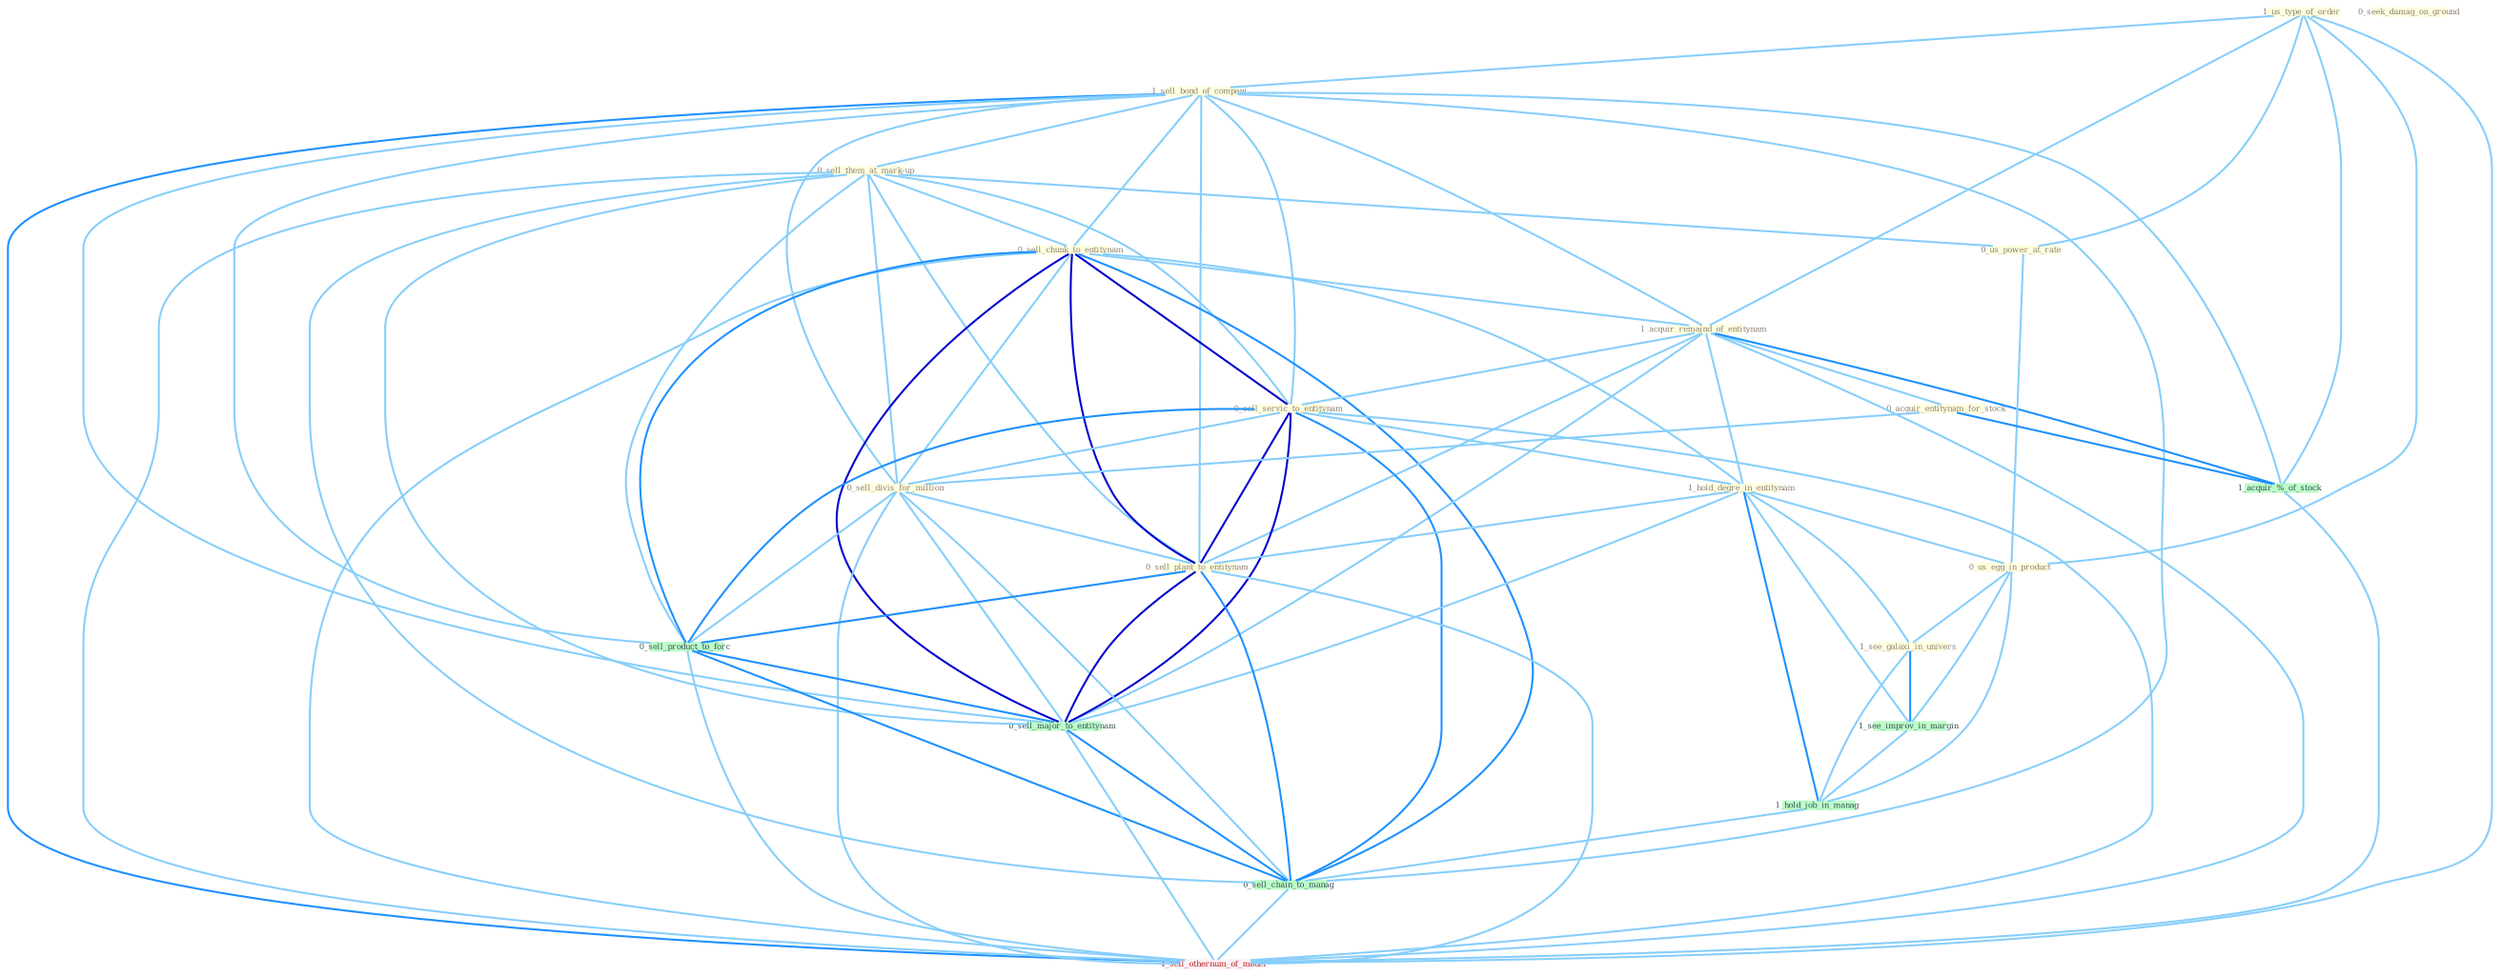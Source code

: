 Graph G{ 
    node
    [shape=polygon,style=filled,width=.5,height=.06,color="#BDFCC9",fixedsize=true,fontsize=4,
    fontcolor="#2f4f4f"];
    {node
    [color="#ffffe0", fontcolor="#8b7d6b"] "1_us_type_of_order " "0_seek_damag_on_ground " "1_sell_bond_of_compani " "0_sell_them_at_mark-up " "0_sell_chunk_to_entitynam " "1_acquir_remaind_of_entitynam " "0_us_power_at_rate " "0_sell_servic_to_entitynam " "1_hold_degre_in_entitynam " "0_acquir_entitynam_for_stock " "0_sell_divis_for_million " "0_us_egg_in_product " "1_see_galaxi_in_univers " "0_sell_plant_to_entitynam "}
{node [color="#fff0f5", fontcolor="#b22222"] "1_sell_othernum_of_model "}
edge [color="#B0E2FF"];

	"1_us_type_of_order " -- "1_sell_bond_of_compani " [w="1", color="#87cefa" ];
	"1_us_type_of_order " -- "1_acquir_remaind_of_entitynam " [w="1", color="#87cefa" ];
	"1_us_type_of_order " -- "0_us_power_at_rate " [w="1", color="#87cefa" ];
	"1_us_type_of_order " -- "0_us_egg_in_product " [w="1", color="#87cefa" ];
	"1_us_type_of_order " -- "1_acquir_%_of_stock " [w="1", color="#87cefa" ];
	"1_us_type_of_order " -- "1_sell_othernum_of_model " [w="1", color="#87cefa" ];
	"1_sell_bond_of_compani " -- "0_sell_them_at_mark-up " [w="1", color="#87cefa" ];
	"1_sell_bond_of_compani " -- "0_sell_chunk_to_entitynam " [w="1", color="#87cefa" ];
	"1_sell_bond_of_compani " -- "1_acquir_remaind_of_entitynam " [w="1", color="#87cefa" ];
	"1_sell_bond_of_compani " -- "0_sell_servic_to_entitynam " [w="1", color="#87cefa" ];
	"1_sell_bond_of_compani " -- "0_sell_divis_for_million " [w="1", color="#87cefa" ];
	"1_sell_bond_of_compani " -- "0_sell_plant_to_entitynam " [w="1", color="#87cefa" ];
	"1_sell_bond_of_compani " -- "1_acquir_%_of_stock " [w="1", color="#87cefa" ];
	"1_sell_bond_of_compani " -- "0_sell_product_to_forc " [w="1", color="#87cefa" ];
	"1_sell_bond_of_compani " -- "0_sell_major_to_entitynam " [w="1", color="#87cefa" ];
	"1_sell_bond_of_compani " -- "0_sell_chain_to_manag " [w="1", color="#87cefa" ];
	"1_sell_bond_of_compani " -- "1_sell_othernum_of_model " [w="2", color="#1e90ff" , len=0.8];
	"0_sell_them_at_mark-up " -- "0_sell_chunk_to_entitynam " [w="1", color="#87cefa" ];
	"0_sell_them_at_mark-up " -- "0_us_power_at_rate " [w="1", color="#87cefa" ];
	"0_sell_them_at_mark-up " -- "0_sell_servic_to_entitynam " [w="1", color="#87cefa" ];
	"0_sell_them_at_mark-up " -- "0_sell_divis_for_million " [w="1", color="#87cefa" ];
	"0_sell_them_at_mark-up " -- "0_sell_plant_to_entitynam " [w="1", color="#87cefa" ];
	"0_sell_them_at_mark-up " -- "0_sell_product_to_forc " [w="1", color="#87cefa" ];
	"0_sell_them_at_mark-up " -- "0_sell_major_to_entitynam " [w="1", color="#87cefa" ];
	"0_sell_them_at_mark-up " -- "0_sell_chain_to_manag " [w="1", color="#87cefa" ];
	"0_sell_them_at_mark-up " -- "1_sell_othernum_of_model " [w="1", color="#87cefa" ];
	"0_sell_chunk_to_entitynam " -- "1_acquir_remaind_of_entitynam " [w="1", color="#87cefa" ];
	"0_sell_chunk_to_entitynam " -- "0_sell_servic_to_entitynam " [w="3", color="#0000cd" , len=0.6];
	"0_sell_chunk_to_entitynam " -- "1_hold_degre_in_entitynam " [w="1", color="#87cefa" ];
	"0_sell_chunk_to_entitynam " -- "0_sell_divis_for_million " [w="1", color="#87cefa" ];
	"0_sell_chunk_to_entitynam " -- "0_sell_plant_to_entitynam " [w="3", color="#0000cd" , len=0.6];
	"0_sell_chunk_to_entitynam " -- "0_sell_product_to_forc " [w="2", color="#1e90ff" , len=0.8];
	"0_sell_chunk_to_entitynam " -- "0_sell_major_to_entitynam " [w="3", color="#0000cd" , len=0.6];
	"0_sell_chunk_to_entitynam " -- "0_sell_chain_to_manag " [w="2", color="#1e90ff" , len=0.8];
	"0_sell_chunk_to_entitynam " -- "1_sell_othernum_of_model " [w="1", color="#87cefa" ];
	"1_acquir_remaind_of_entitynam " -- "0_sell_servic_to_entitynam " [w="1", color="#87cefa" ];
	"1_acquir_remaind_of_entitynam " -- "1_hold_degre_in_entitynam " [w="1", color="#87cefa" ];
	"1_acquir_remaind_of_entitynam " -- "0_acquir_entitynam_for_stock " [w="1", color="#87cefa" ];
	"1_acquir_remaind_of_entitynam " -- "0_sell_plant_to_entitynam " [w="1", color="#87cefa" ];
	"1_acquir_remaind_of_entitynam " -- "1_acquir_%_of_stock " [w="2", color="#1e90ff" , len=0.8];
	"1_acquir_remaind_of_entitynam " -- "0_sell_major_to_entitynam " [w="1", color="#87cefa" ];
	"1_acquir_remaind_of_entitynam " -- "1_sell_othernum_of_model " [w="1", color="#87cefa" ];
	"0_us_power_at_rate " -- "0_us_egg_in_product " [w="1", color="#87cefa" ];
	"0_sell_servic_to_entitynam " -- "1_hold_degre_in_entitynam " [w="1", color="#87cefa" ];
	"0_sell_servic_to_entitynam " -- "0_sell_divis_for_million " [w="1", color="#87cefa" ];
	"0_sell_servic_to_entitynam " -- "0_sell_plant_to_entitynam " [w="3", color="#0000cd" , len=0.6];
	"0_sell_servic_to_entitynam " -- "0_sell_product_to_forc " [w="2", color="#1e90ff" , len=0.8];
	"0_sell_servic_to_entitynam " -- "0_sell_major_to_entitynam " [w="3", color="#0000cd" , len=0.6];
	"0_sell_servic_to_entitynam " -- "0_sell_chain_to_manag " [w="2", color="#1e90ff" , len=0.8];
	"0_sell_servic_to_entitynam " -- "1_sell_othernum_of_model " [w="1", color="#87cefa" ];
	"1_hold_degre_in_entitynam " -- "0_us_egg_in_product " [w="1", color="#87cefa" ];
	"1_hold_degre_in_entitynam " -- "1_see_galaxi_in_univers " [w="1", color="#87cefa" ];
	"1_hold_degre_in_entitynam " -- "0_sell_plant_to_entitynam " [w="1", color="#87cefa" ];
	"1_hold_degre_in_entitynam " -- "1_see_improv_in_margin " [w="1", color="#87cefa" ];
	"1_hold_degre_in_entitynam " -- "1_hold_job_in_manag " [w="2", color="#1e90ff" , len=0.8];
	"1_hold_degre_in_entitynam " -- "0_sell_major_to_entitynam " [w="1", color="#87cefa" ];
	"0_acquir_entitynam_for_stock " -- "0_sell_divis_for_million " [w="1", color="#87cefa" ];
	"0_acquir_entitynam_for_stock " -- "1_acquir_%_of_stock " [w="2", color="#1e90ff" , len=0.8];
	"0_sell_divis_for_million " -- "0_sell_plant_to_entitynam " [w="1", color="#87cefa" ];
	"0_sell_divis_for_million " -- "0_sell_product_to_forc " [w="1", color="#87cefa" ];
	"0_sell_divis_for_million " -- "0_sell_major_to_entitynam " [w="1", color="#87cefa" ];
	"0_sell_divis_for_million " -- "0_sell_chain_to_manag " [w="1", color="#87cefa" ];
	"0_sell_divis_for_million " -- "1_sell_othernum_of_model " [w="1", color="#87cefa" ];
	"0_us_egg_in_product " -- "1_see_galaxi_in_univers " [w="1", color="#87cefa" ];
	"0_us_egg_in_product " -- "1_see_improv_in_margin " [w="1", color="#87cefa" ];
	"0_us_egg_in_product " -- "1_hold_job_in_manag " [w="1", color="#87cefa" ];
	"1_see_galaxi_in_univers " -- "1_see_improv_in_margin " [w="2", color="#1e90ff" , len=0.8];
	"1_see_galaxi_in_univers " -- "1_hold_job_in_manag " [w="1", color="#87cefa" ];
	"0_sell_plant_to_entitynam " -- "0_sell_product_to_forc " [w="2", color="#1e90ff" , len=0.8];
	"0_sell_plant_to_entitynam " -- "0_sell_major_to_entitynam " [w="3", color="#0000cd" , len=0.6];
	"0_sell_plant_to_entitynam " -- "0_sell_chain_to_manag " [w="2", color="#1e90ff" , len=0.8];
	"0_sell_plant_to_entitynam " -- "1_sell_othernum_of_model " [w="1", color="#87cefa" ];
	"1_see_improv_in_margin " -- "1_hold_job_in_manag " [w="1", color="#87cefa" ];
	"1_acquir_%_of_stock " -- "1_sell_othernum_of_model " [w="1", color="#87cefa" ];
	"1_hold_job_in_manag " -- "0_sell_chain_to_manag " [w="1", color="#87cefa" ];
	"0_sell_product_to_forc " -- "0_sell_major_to_entitynam " [w="2", color="#1e90ff" , len=0.8];
	"0_sell_product_to_forc " -- "0_sell_chain_to_manag " [w="2", color="#1e90ff" , len=0.8];
	"0_sell_product_to_forc " -- "1_sell_othernum_of_model " [w="1", color="#87cefa" ];
	"0_sell_major_to_entitynam " -- "0_sell_chain_to_manag " [w="2", color="#1e90ff" , len=0.8];
	"0_sell_major_to_entitynam " -- "1_sell_othernum_of_model " [w="1", color="#87cefa" ];
	"0_sell_chain_to_manag " -- "1_sell_othernum_of_model " [w="1", color="#87cefa" ];
}